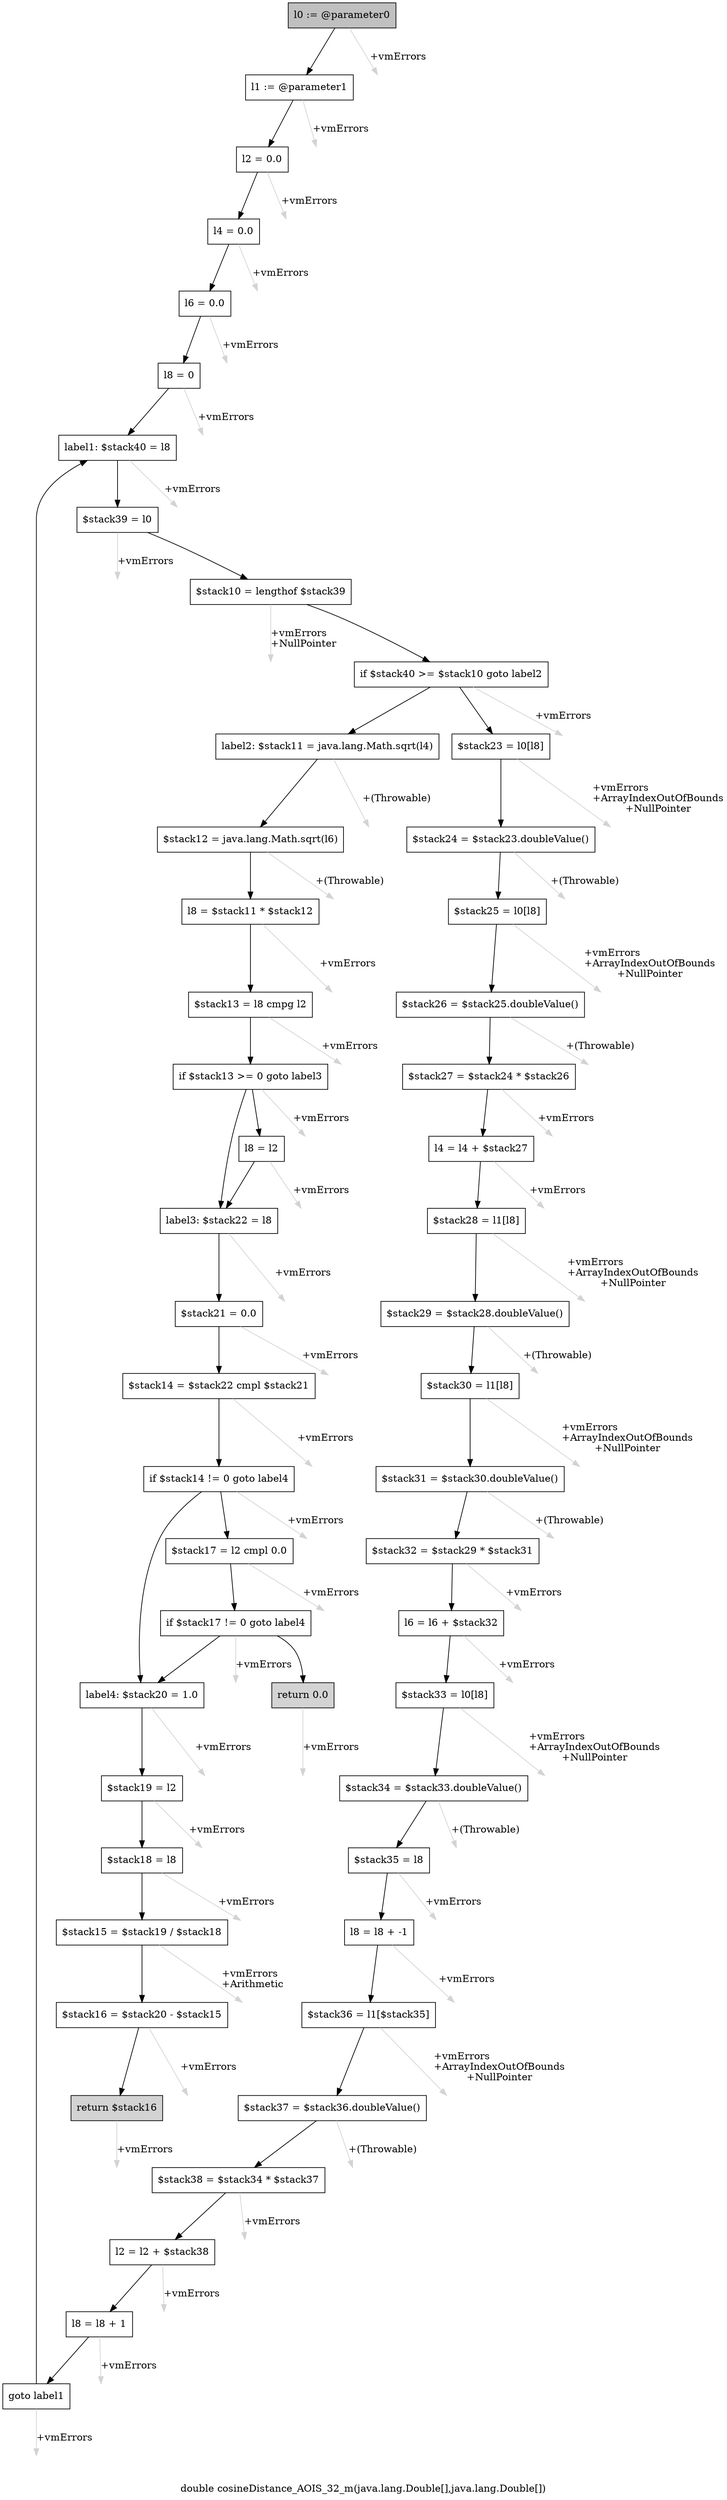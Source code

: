 digraph "double cosineDistance_AOIS_32_m(java.lang.Double[],java.lang.Double[])" {
    label="double cosineDistance_AOIS_32_m(java.lang.Double[],java.lang.Double[])";
    node [shape=box];
    "0" [style=filled,fillcolor=gray,label="l0 := @parameter0",];
    "1" [label="l1 := @parameter1",];
    "0"->"1" [color=black,];
    "51" [style=invis,label="Esc",];
    "0"->"51" [color=lightgray,label="\l+vmErrors",];
    "2" [label="l2 = 0.0",];
    "1"->"2" [color=black,];
    "52" [style=invis,label="Esc",];
    "1"->"52" [color=lightgray,label="\l+vmErrors",];
    "3" [label="l4 = 0.0",];
    "2"->"3" [color=black,];
    "53" [style=invis,label="Esc",];
    "2"->"53" [color=lightgray,label="\l+vmErrors",];
    "4" [label="l6 = 0.0",];
    "3"->"4" [color=black,];
    "54" [style=invis,label="Esc",];
    "3"->"54" [color=lightgray,label="\l+vmErrors",];
    "5" [label="l8 = 0",];
    "4"->"5" [color=black,];
    "55" [style=invis,label="Esc",];
    "4"->"55" [color=lightgray,label="\l+vmErrors",];
    "6" [label="label1: $stack40 = l8",];
    "5"->"6" [color=black,];
    "56" [style=invis,label="Esc",];
    "5"->"56" [color=lightgray,label="\l+vmErrors",];
    "7" [label="$stack39 = l0",];
    "6"->"7" [color=black,];
    "57" [style=invis,label="Esc",];
    "6"->"57" [color=lightgray,label="\l+vmErrors",];
    "8" [label="$stack10 = lengthof $stack39",];
    "7"->"8" [color=black,];
    "58" [style=invis,label="Esc",];
    "7"->"58" [color=lightgray,label="\l+vmErrors",];
    "9" [label="if $stack40 >= $stack10 goto label2",];
    "8"->"9" [color=black,];
    "59" [style=invis,label="Esc",];
    "8"->"59" [color=lightgray,label="\l+vmErrors\l+NullPointer",];
    "10" [label="$stack23 = l0[l8]",];
    "9"->"10" [color=black,];
    "32" [label="label2: $stack11 = java.lang.Math.sqrt(l4)",];
    "9"->"32" [color=black,];
    "60" [style=invis,label="Esc",];
    "9"->"60" [color=lightgray,label="\l+vmErrors",];
    "11" [label="$stack24 = $stack23.doubleValue()",];
    "10"->"11" [color=black,];
    "61" [style=invis,label="Esc",];
    "10"->"61" [color=lightgray,label="\l+vmErrors\l+ArrayIndexOutOfBounds\l+NullPointer",];
    "12" [label="$stack25 = l0[l8]",];
    "11"->"12" [color=black,];
    "62" [style=invis,label="Esc",];
    "11"->"62" [color=lightgray,label="\l+(Throwable)",];
    "13" [label="$stack26 = $stack25.doubleValue()",];
    "12"->"13" [color=black,];
    "63" [style=invis,label="Esc",];
    "12"->"63" [color=lightgray,label="\l+vmErrors\l+ArrayIndexOutOfBounds\l+NullPointer",];
    "14" [label="$stack27 = $stack24 * $stack26",];
    "13"->"14" [color=black,];
    "64" [style=invis,label="Esc",];
    "13"->"64" [color=lightgray,label="\l+(Throwable)",];
    "15" [label="l4 = l4 + $stack27",];
    "14"->"15" [color=black,];
    "65" [style=invis,label="Esc",];
    "14"->"65" [color=lightgray,label="\l+vmErrors",];
    "16" [label="$stack28 = l1[l8]",];
    "15"->"16" [color=black,];
    "66" [style=invis,label="Esc",];
    "15"->"66" [color=lightgray,label="\l+vmErrors",];
    "17" [label="$stack29 = $stack28.doubleValue()",];
    "16"->"17" [color=black,];
    "67" [style=invis,label="Esc",];
    "16"->"67" [color=lightgray,label="\l+vmErrors\l+ArrayIndexOutOfBounds\l+NullPointer",];
    "18" [label="$stack30 = l1[l8]",];
    "17"->"18" [color=black,];
    "68" [style=invis,label="Esc",];
    "17"->"68" [color=lightgray,label="\l+(Throwable)",];
    "19" [label="$stack31 = $stack30.doubleValue()",];
    "18"->"19" [color=black,];
    "69" [style=invis,label="Esc",];
    "18"->"69" [color=lightgray,label="\l+vmErrors\l+ArrayIndexOutOfBounds\l+NullPointer",];
    "20" [label="$stack32 = $stack29 * $stack31",];
    "19"->"20" [color=black,];
    "70" [style=invis,label="Esc",];
    "19"->"70" [color=lightgray,label="\l+(Throwable)",];
    "21" [label="l6 = l6 + $stack32",];
    "20"->"21" [color=black,];
    "71" [style=invis,label="Esc",];
    "20"->"71" [color=lightgray,label="\l+vmErrors",];
    "22" [label="$stack33 = l0[l8]",];
    "21"->"22" [color=black,];
    "72" [style=invis,label="Esc",];
    "21"->"72" [color=lightgray,label="\l+vmErrors",];
    "23" [label="$stack34 = $stack33.doubleValue()",];
    "22"->"23" [color=black,];
    "73" [style=invis,label="Esc",];
    "22"->"73" [color=lightgray,label="\l+vmErrors\l+ArrayIndexOutOfBounds\l+NullPointer",];
    "24" [label="$stack35 = l8",];
    "23"->"24" [color=black,];
    "74" [style=invis,label="Esc",];
    "23"->"74" [color=lightgray,label="\l+(Throwable)",];
    "25" [label="l8 = l8 + -1",];
    "24"->"25" [color=black,];
    "75" [style=invis,label="Esc",];
    "24"->"75" [color=lightgray,label="\l+vmErrors",];
    "26" [label="$stack36 = l1[$stack35]",];
    "25"->"26" [color=black,];
    "76" [style=invis,label="Esc",];
    "25"->"76" [color=lightgray,label="\l+vmErrors",];
    "27" [label="$stack37 = $stack36.doubleValue()",];
    "26"->"27" [color=black,];
    "77" [style=invis,label="Esc",];
    "26"->"77" [color=lightgray,label="\l+vmErrors\l+ArrayIndexOutOfBounds\l+NullPointer",];
    "28" [label="$stack38 = $stack34 * $stack37",];
    "27"->"28" [color=black,];
    "78" [style=invis,label="Esc",];
    "27"->"78" [color=lightgray,label="\l+(Throwable)",];
    "29" [label="l2 = l2 + $stack38",];
    "28"->"29" [color=black,];
    "79" [style=invis,label="Esc",];
    "28"->"79" [color=lightgray,label="\l+vmErrors",];
    "30" [label="l8 = l8 + 1",];
    "29"->"30" [color=black,];
    "80" [style=invis,label="Esc",];
    "29"->"80" [color=lightgray,label="\l+vmErrors",];
    "31" [label="goto label1",];
    "30"->"31" [color=black,];
    "81" [style=invis,label="Esc",];
    "30"->"81" [color=lightgray,label="\l+vmErrors",];
    "31"->"6" [color=black,];
    "82" [style=invis,label="Esc",];
    "31"->"82" [color=lightgray,label="\l+vmErrors",];
    "33" [label="$stack12 = java.lang.Math.sqrt(l6)",];
    "32"->"33" [color=black,];
    "83" [style=invis,label="Esc",];
    "32"->"83" [color=lightgray,label="\l+(Throwable)",];
    "34" [label="l8 = $stack11 * $stack12",];
    "33"->"34" [color=black,];
    "84" [style=invis,label="Esc",];
    "33"->"84" [color=lightgray,label="\l+(Throwable)",];
    "35" [label="$stack13 = l8 cmpg l2",];
    "34"->"35" [color=black,];
    "85" [style=invis,label="Esc",];
    "34"->"85" [color=lightgray,label="\l+vmErrors",];
    "36" [label="if $stack13 >= 0 goto label3",];
    "35"->"36" [color=black,];
    "86" [style=invis,label="Esc",];
    "35"->"86" [color=lightgray,label="\l+vmErrors",];
    "37" [label="l8 = l2",];
    "36"->"37" [color=black,];
    "38" [label="label3: $stack22 = l8",];
    "36"->"38" [color=black,];
    "87" [style=invis,label="Esc",];
    "36"->"87" [color=lightgray,label="\l+vmErrors",];
    "37"->"38" [color=black,];
    "88" [style=invis,label="Esc",];
    "37"->"88" [color=lightgray,label="\l+vmErrors",];
    "39" [label="$stack21 = 0.0",];
    "38"->"39" [color=black,];
    "89" [style=invis,label="Esc",];
    "38"->"89" [color=lightgray,label="\l+vmErrors",];
    "40" [label="$stack14 = $stack22 cmpl $stack21",];
    "39"->"40" [color=black,];
    "90" [style=invis,label="Esc",];
    "39"->"90" [color=lightgray,label="\l+vmErrors",];
    "41" [label="if $stack14 != 0 goto label4",];
    "40"->"41" [color=black,];
    "91" [style=invis,label="Esc",];
    "40"->"91" [color=lightgray,label="\l+vmErrors",];
    "42" [label="$stack17 = l2 cmpl 0.0",];
    "41"->"42" [color=black,];
    "45" [label="label4: $stack20 = 1.0",];
    "41"->"45" [color=black,];
    "92" [style=invis,label="Esc",];
    "41"->"92" [color=lightgray,label="\l+vmErrors",];
    "43" [label="if $stack17 != 0 goto label4",];
    "42"->"43" [color=black,];
    "93" [style=invis,label="Esc",];
    "42"->"93" [color=lightgray,label="\l+vmErrors",];
    "44" [style=filled,fillcolor=lightgray,label="return 0.0",];
    "43"->"44" [color=black,];
    "43"->"45" [color=black,];
    "94" [style=invis,label="Esc",];
    "43"->"94" [color=lightgray,label="\l+vmErrors",];
    "95" [style=invis,label="Esc",];
    "44"->"95" [color=lightgray,label="\l+vmErrors",];
    "46" [label="$stack19 = l2",];
    "45"->"46" [color=black,];
    "96" [style=invis,label="Esc",];
    "45"->"96" [color=lightgray,label="\l+vmErrors",];
    "47" [label="$stack18 = l8",];
    "46"->"47" [color=black,];
    "97" [style=invis,label="Esc",];
    "46"->"97" [color=lightgray,label="\l+vmErrors",];
    "48" [label="$stack15 = $stack19 / $stack18",];
    "47"->"48" [color=black,];
    "98" [style=invis,label="Esc",];
    "47"->"98" [color=lightgray,label="\l+vmErrors",];
    "49" [label="$stack16 = $stack20 - $stack15",];
    "48"->"49" [color=black,];
    "99" [style=invis,label="Esc",];
    "48"->"99" [color=lightgray,label="\l+vmErrors\l+Arithmetic",];
    "50" [style=filled,fillcolor=lightgray,label="return $stack16",];
    "49"->"50" [color=black,];
    "100" [style=invis,label="Esc",];
    "49"->"100" [color=lightgray,label="\l+vmErrors",];
    "101" [style=invis,label="Esc",];
    "50"->"101" [color=lightgray,label="\l+vmErrors",];
}

